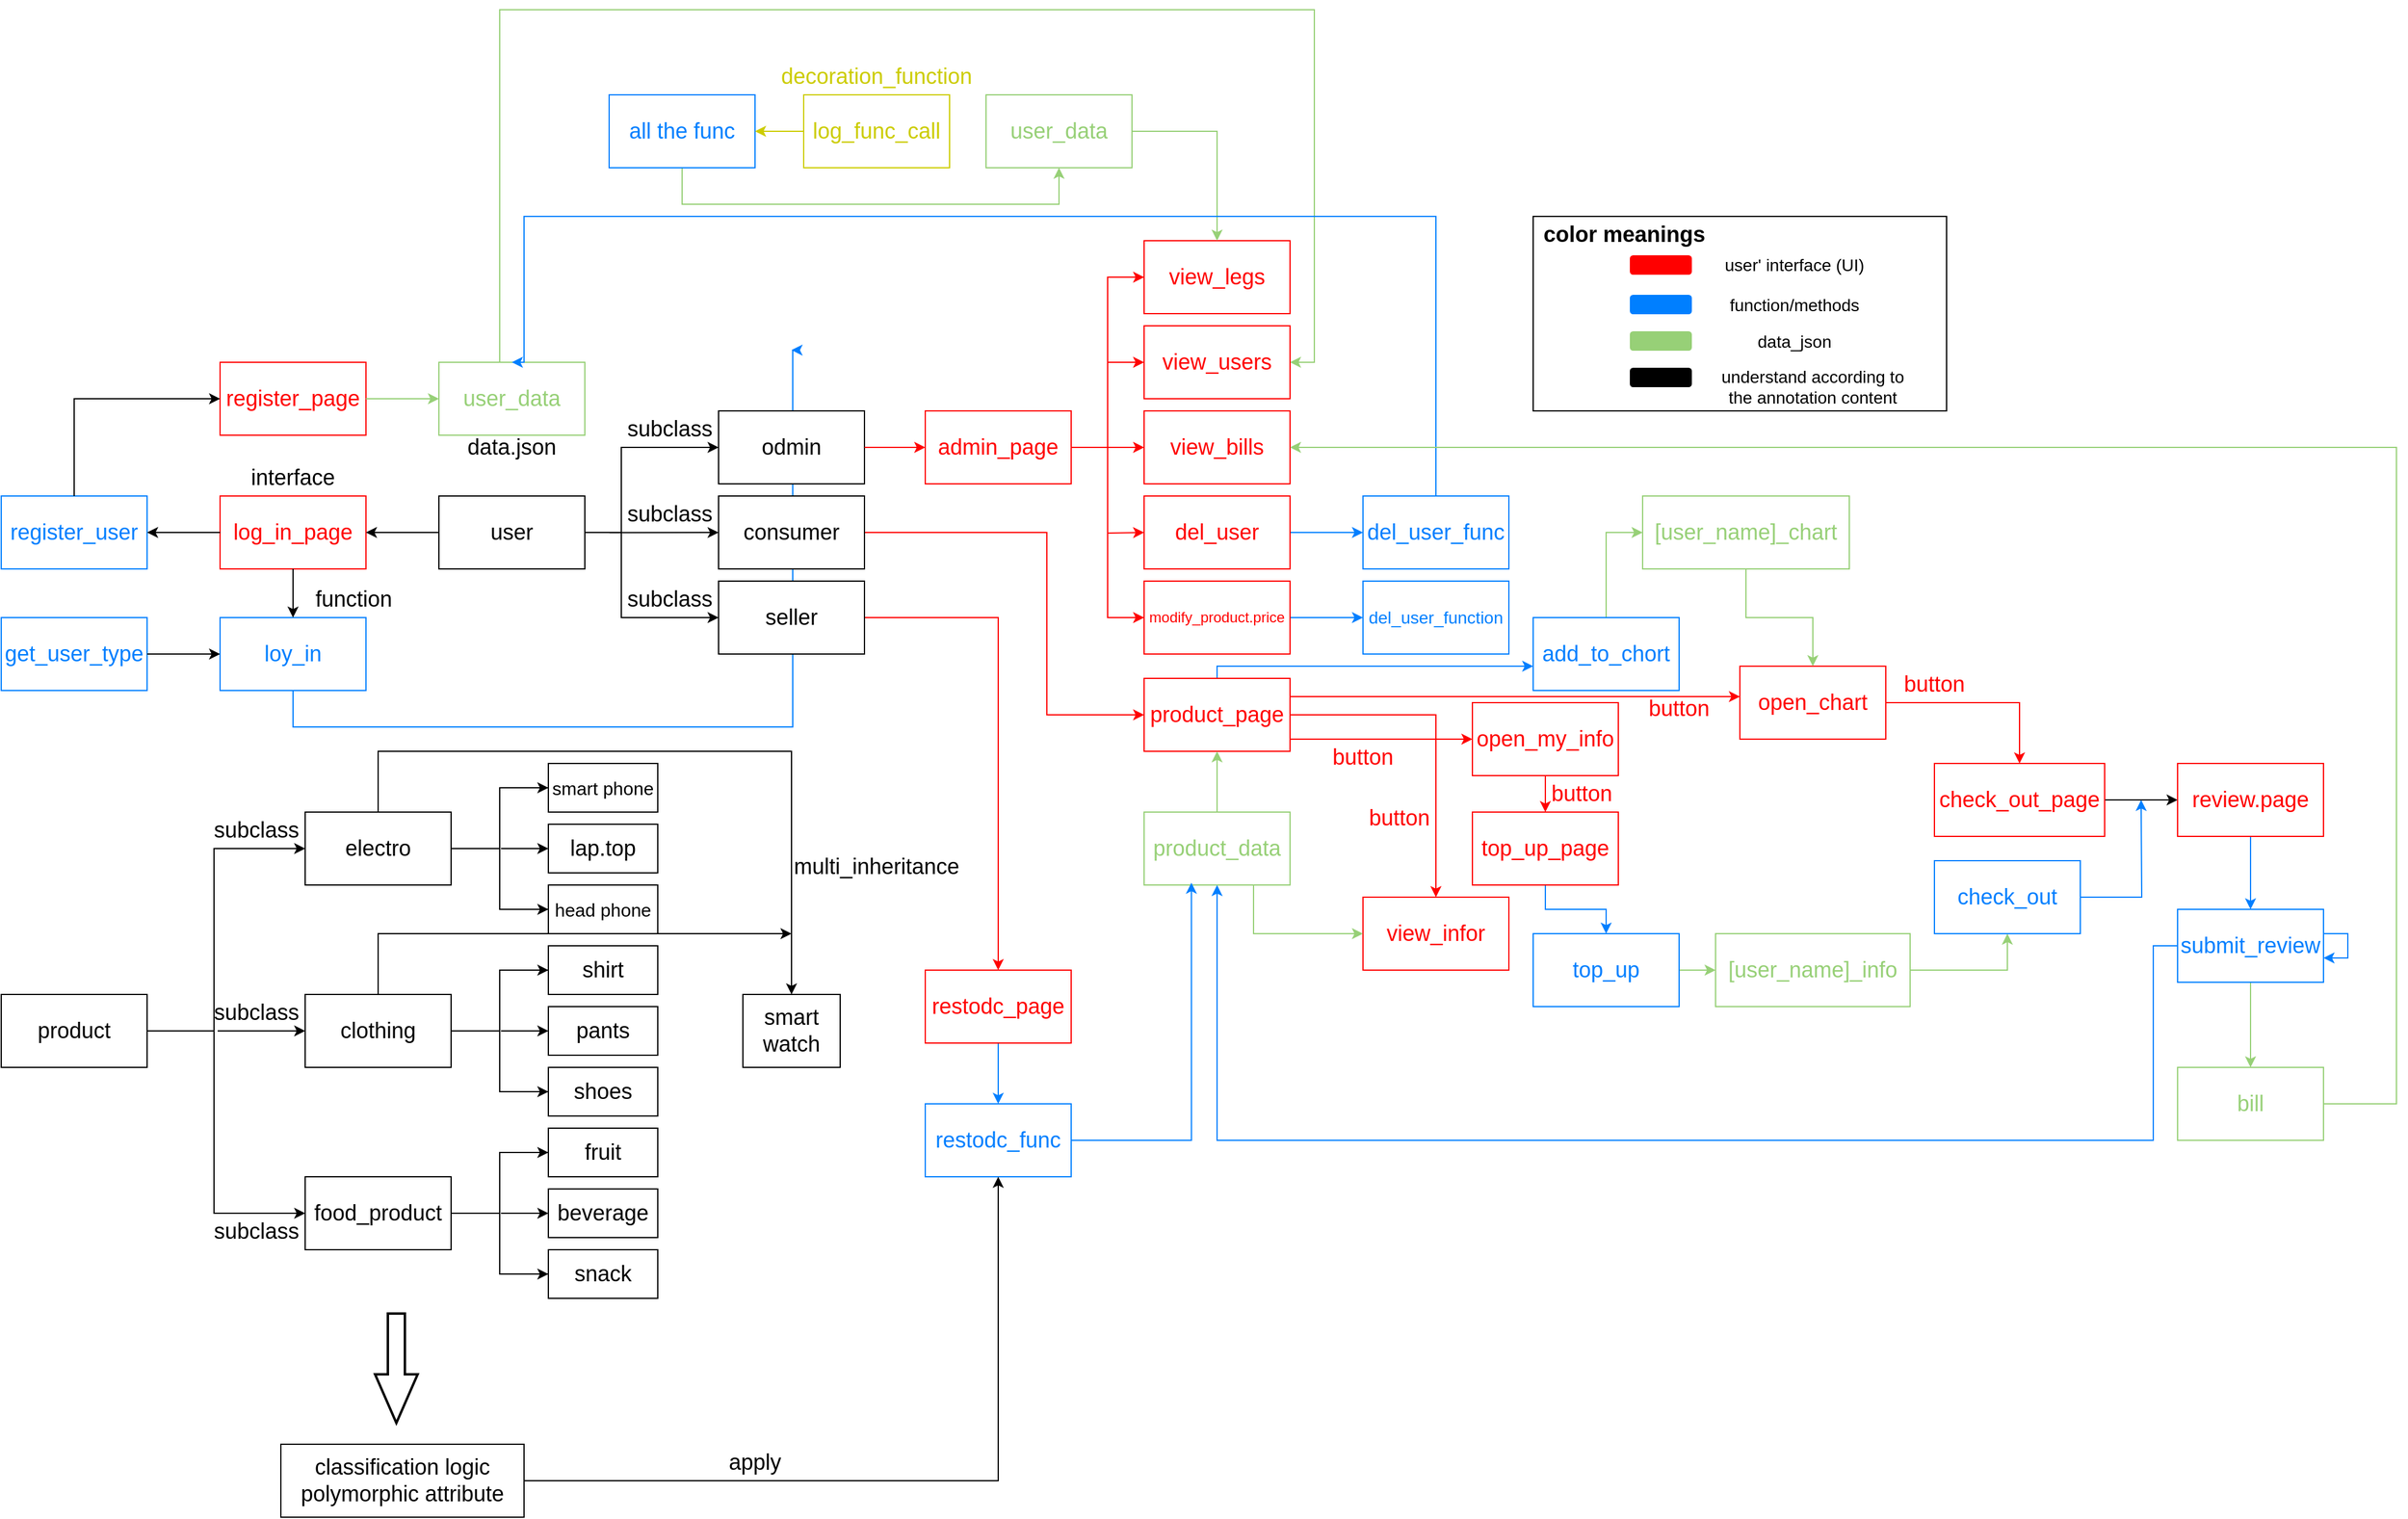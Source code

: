 <mxfile version="24.8.0">
  <diagram name="第 1 页" id="YRpwSYur-lv9RpEFBQh9">
    <mxGraphModel dx="1155" dy="630" grid="1" gridSize="10" guides="1" tooltips="1" connect="1" arrows="1" fold="1" page="1" pageScale="1" pageWidth="4681" pageHeight="3300" math="0" shadow="0">
      <root>
        <mxCell id="0" />
        <mxCell id="1" parent="0" />
        <mxCell id="w9ujz4ej-WEvfIKI_Xtr-1" value="&lt;font style=&quot;font-size: 18px;&quot;&gt;register_user&lt;/font&gt;" style="rounded=0;whiteSpace=wrap;html=1;strokeColor=#007FFF;fontColor=#007FFF;" parent="1" vertex="1">
          <mxGeometry x="100" y="440" width="120" height="60" as="geometry" />
        </mxCell>
        <mxCell id="w9ujz4ej-WEvfIKI_Xtr-4" value="&lt;font style=&quot;font-size: 18px;&quot;&gt;get_user_type&lt;/font&gt;" style="rounded=0;whiteSpace=wrap;html=1;strokeColor=#007FFF;fontColor=#007FFF;" parent="1" vertex="1">
          <mxGeometry x="100" y="540" width="120" height="60" as="geometry" />
        </mxCell>
        <mxCell id="w9ujz4ej-WEvfIKI_Xtr-68" style="edgeStyle=orthogonalEdgeStyle;rounded=0;orthogonalLoop=1;jettySize=auto;html=1;strokeColor=#007FFF;" parent="1" source="w9ujz4ej-WEvfIKI_Xtr-5" edge="1">
          <mxGeometry relative="1" as="geometry">
            <mxPoint x="750" y="320" as="targetPoint" />
            <Array as="points">
              <mxPoint x="340" y="630" />
              <mxPoint x="751" y="630" />
              <mxPoint x="751" y="320" />
            </Array>
          </mxGeometry>
        </mxCell>
        <mxCell id="w9ujz4ej-WEvfIKI_Xtr-5" value="&lt;font style=&quot;font-size: 18px;&quot;&gt;loy_in&lt;/font&gt;" style="rounded=0;whiteSpace=wrap;html=1;strokeColor=#007FFF;fontColor=#007FFF;" parent="1" vertex="1">
          <mxGeometry x="280" y="540" width="120" height="60" as="geometry" />
        </mxCell>
        <mxCell id="w9ujz4ej-WEvfIKI_Xtr-6" value="" style="endArrow=classic;html=1;rounded=0;exitX=1;exitY=0.5;exitDx=0;exitDy=0;entryX=0;entryY=0.5;entryDx=0;entryDy=0;" parent="1" source="w9ujz4ej-WEvfIKI_Xtr-4" target="w9ujz4ej-WEvfIKI_Xtr-5" edge="1">
          <mxGeometry width="50" height="50" relative="1" as="geometry">
            <mxPoint x="230" y="530" as="sourcePoint" />
            <mxPoint x="280" y="480" as="targetPoint" />
          </mxGeometry>
        </mxCell>
        <mxCell id="w9ujz4ej-WEvfIKI_Xtr-7" value="&lt;font style=&quot;font-size: 18px;&quot;&gt;log_in_page&lt;/font&gt;" style="rounded=0;whiteSpace=wrap;html=1;fontColor=#FF0000;strokeColor=#FF0000;" parent="1" vertex="1">
          <mxGeometry x="280" y="440" width="120" height="60" as="geometry" />
        </mxCell>
        <mxCell id="w9ujz4ej-WEvfIKI_Xtr-8" value="&lt;font style=&quot;font-size: 18px;&quot;&gt;register_page&lt;/font&gt;" style="rounded=0;whiteSpace=wrap;html=1;fontColor=#FF0000;strokeColor=#FF0000;" parent="1" vertex="1">
          <mxGeometry x="280" y="330" width="120" height="60" as="geometry" />
        </mxCell>
        <mxCell id="w9ujz4ej-WEvfIKI_Xtr-12" value="" style="endArrow=classic;html=1;rounded=0;exitX=0.5;exitY=0;exitDx=0;exitDy=0;entryX=0;entryY=0.5;entryDx=0;entryDy=0;" parent="1" source="w9ujz4ej-WEvfIKI_Xtr-1" target="w9ujz4ej-WEvfIKI_Xtr-8" edge="1">
          <mxGeometry width="50" height="50" relative="1" as="geometry">
            <mxPoint x="230" y="530" as="sourcePoint" />
            <mxPoint x="280" y="480" as="targetPoint" />
            <Array as="points">
              <mxPoint x="160" y="360" />
            </Array>
          </mxGeometry>
        </mxCell>
        <mxCell id="w9ujz4ej-WEvfIKI_Xtr-13" value="" style="endArrow=classic;html=1;rounded=0;exitX=0;exitY=0.5;exitDx=0;exitDy=0;entryX=1;entryY=0.5;entryDx=0;entryDy=0;" parent="1" source="w9ujz4ej-WEvfIKI_Xtr-7" target="w9ujz4ej-WEvfIKI_Xtr-1" edge="1">
          <mxGeometry width="50" height="50" relative="1" as="geometry">
            <mxPoint x="230" y="530" as="sourcePoint" />
            <mxPoint x="280" y="480" as="targetPoint" />
          </mxGeometry>
        </mxCell>
        <mxCell id="w9ujz4ej-WEvfIKI_Xtr-14" value="&lt;font style=&quot;font-size: 18px;&quot;&gt;interface&lt;/font&gt;" style="text;html=1;align=center;verticalAlign=middle;whiteSpace=wrap;rounded=0;" parent="1" vertex="1">
          <mxGeometry x="310" y="410" width="60" height="30" as="geometry" />
        </mxCell>
        <mxCell id="w9ujz4ej-WEvfIKI_Xtr-15" value="&lt;font style=&quot;font-size: 18px;&quot;&gt;function&lt;/font&gt;" style="text;html=1;align=center;verticalAlign=middle;whiteSpace=wrap;rounded=0;" parent="1" vertex="1">
          <mxGeometry x="360" y="510" width="60" height="30" as="geometry" />
        </mxCell>
        <mxCell id="w9ujz4ej-WEvfIKI_Xtr-17" value="" style="endArrow=classic;html=1;rounded=0;exitX=0.5;exitY=1;exitDx=0;exitDy=0;entryX=0.5;entryY=0;entryDx=0;entryDy=0;" parent="1" source="w9ujz4ej-WEvfIKI_Xtr-7" target="w9ujz4ej-WEvfIKI_Xtr-5" edge="1">
          <mxGeometry width="50" height="50" relative="1" as="geometry">
            <mxPoint x="230" y="530" as="sourcePoint" />
            <mxPoint x="280" y="480" as="targetPoint" />
          </mxGeometry>
        </mxCell>
        <mxCell id="w9ujz4ej-WEvfIKI_Xtr-18" value="&lt;font style=&quot;font-size: 18px;&quot;&gt;user&lt;/font&gt;" style="rounded=0;whiteSpace=wrap;html=1;fontColor=#000000;strokeColor=#000000;" parent="1" vertex="1">
          <mxGeometry x="460" y="440" width="120" height="60" as="geometry" />
        </mxCell>
        <mxCell id="w9ujz4ej-WEvfIKI_Xtr-19" value="" style="endArrow=classic;html=1;rounded=0;exitX=0;exitY=0.5;exitDx=0;exitDy=0;" parent="1" source="w9ujz4ej-WEvfIKI_Xtr-18" target="w9ujz4ej-WEvfIKI_Xtr-7" edge="1">
          <mxGeometry width="50" height="50" relative="1" as="geometry">
            <mxPoint x="680" y="530" as="sourcePoint" />
            <mxPoint x="730" y="480" as="targetPoint" />
          </mxGeometry>
        </mxCell>
        <mxCell id="w9ujz4ej-WEvfIKI_Xtr-65" style="edgeStyle=orthogonalEdgeStyle;rounded=0;orthogonalLoop=1;jettySize=auto;html=1;entryX=1;entryY=0.5;entryDx=0;entryDy=0;strokeColor=#97D077;" parent="1" source="w9ujz4ej-WEvfIKI_Xtr-20" target="w9ujz4ej-WEvfIKI_Xtr-38" edge="1">
          <mxGeometry relative="1" as="geometry">
            <Array as="points">
              <mxPoint x="510" y="40" />
              <mxPoint x="1180" y="40" />
              <mxPoint x="1180" y="330" />
            </Array>
          </mxGeometry>
        </mxCell>
        <mxCell id="w9ujz4ej-WEvfIKI_Xtr-20" value="&lt;font style=&quot;font-size: 18px;&quot;&gt;user_data&lt;/font&gt;" style="rounded=0;whiteSpace=wrap;html=1;fontColor=#97D077;strokeColor=#97D077;" parent="1" vertex="1">
          <mxGeometry x="460" y="330" width="120" height="60" as="geometry" />
        </mxCell>
        <mxCell id="w9ujz4ej-WEvfIKI_Xtr-21" value="" style="endArrow=classic;html=1;rounded=0;fontColor=#97D077;exitX=1;exitY=0.5;exitDx=0;exitDy=0;entryX=0;entryY=0.5;entryDx=0;entryDy=0;fillColor=#97D077;strokeColor=#97D077;" parent="1" source="w9ujz4ej-WEvfIKI_Xtr-8" target="w9ujz4ej-WEvfIKI_Xtr-20" edge="1">
          <mxGeometry width="50" height="50" relative="1" as="geometry">
            <mxPoint x="420" y="440" as="sourcePoint" />
            <mxPoint x="470" y="390" as="targetPoint" />
          </mxGeometry>
        </mxCell>
        <mxCell id="w9ujz4ej-WEvfIKI_Xtr-23" value="&lt;font style=&quot;font-size: 18px;&quot;&gt;data.json&lt;/font&gt;" style="text;html=1;align=center;verticalAlign=middle;whiteSpace=wrap;rounded=0;" parent="1" vertex="1">
          <mxGeometry x="490" y="385" width="60" height="30" as="geometry" />
        </mxCell>
        <mxCell id="w9ujz4ej-WEvfIKI_Xtr-24" value="&lt;font style=&quot;font-size: 18px;&quot;&gt;odmin&lt;/font&gt;" style="rounded=0;whiteSpace=wrap;html=1;fontColor=#000000;strokeColor=#000000;" parent="1" vertex="1">
          <mxGeometry x="690" y="370" width="120" height="60" as="geometry" />
        </mxCell>
        <mxCell id="w9ujz4ej-WEvfIKI_Xtr-67" style="edgeStyle=orthogonalEdgeStyle;rounded=0;orthogonalLoop=1;jettySize=auto;html=1;entryX=0;entryY=0.5;entryDx=0;entryDy=0;strokeColor=#FF0000;" parent="1" source="w9ujz4ej-WEvfIKI_Xtr-25" target="w9ujz4ej-WEvfIKI_Xtr-66" edge="1">
          <mxGeometry relative="1" as="geometry">
            <Array as="points">
              <mxPoint x="960" y="470" />
              <mxPoint x="960" y="620" />
            </Array>
          </mxGeometry>
        </mxCell>
        <mxCell id="w9ujz4ej-WEvfIKI_Xtr-25" value="&lt;font style=&quot;font-size: 18px;&quot;&gt;consumer&lt;/font&gt;" style="rounded=0;whiteSpace=wrap;html=1;fontColor=#000000;strokeColor=#000000;" parent="1" vertex="1">
          <mxGeometry x="690" y="440" width="120" height="60" as="geometry" />
        </mxCell>
        <mxCell id="w9ujz4ej-WEvfIKI_Xtr-127" style="edgeStyle=orthogonalEdgeStyle;rounded=0;orthogonalLoop=1;jettySize=auto;html=1;entryX=0.5;entryY=0;entryDx=0;entryDy=0;strokeColor=#FF0000;" parent="1" source="w9ujz4ej-WEvfIKI_Xtr-26" target="w9ujz4ej-WEvfIKI_Xtr-126" edge="1">
          <mxGeometry relative="1" as="geometry" />
        </mxCell>
        <mxCell id="w9ujz4ej-WEvfIKI_Xtr-26" value="&lt;font style=&quot;font-size: 18px;&quot;&gt;seller&lt;/font&gt;" style="rounded=0;whiteSpace=wrap;html=1;fontColor=#000000;strokeColor=#000000;" parent="1" vertex="1">
          <mxGeometry x="690" y="510" width="120" height="60" as="geometry" />
        </mxCell>
        <mxCell id="w9ujz4ej-WEvfIKI_Xtr-29" value="" style="strokeWidth=1;html=1;shape=mxgraph.flowchart.annotation_2;align=left;labelPosition=right;pointerEvents=1;" parent="1" vertex="1">
          <mxGeometry x="580" y="400" width="60" height="140" as="geometry" />
        </mxCell>
        <mxCell id="w9ujz4ej-WEvfIKI_Xtr-30" value="" style="endArrow=classic;html=1;rounded=0;exitX=0.339;exitY=0.501;exitDx=0;exitDy=0;exitPerimeter=0;" parent="1" source="w9ujz4ej-WEvfIKI_Xtr-29" target="w9ujz4ej-WEvfIKI_Xtr-25" edge="1">
          <mxGeometry width="50" height="50" relative="1" as="geometry">
            <mxPoint x="520" y="530" as="sourcePoint" />
            <mxPoint x="640" y="470" as="targetPoint" />
          </mxGeometry>
        </mxCell>
        <mxCell id="w9ujz4ej-WEvfIKI_Xtr-31" value="" style="endArrow=classic;html=1;rounded=0;entryX=0;entryY=0.5;entryDx=0;entryDy=0;exitX=0.5;exitY=0;exitDx=0;exitDy=0;exitPerimeter=0;" parent="1" source="w9ujz4ej-WEvfIKI_Xtr-29" target="w9ujz4ej-WEvfIKI_Xtr-24" edge="1">
          <mxGeometry width="50" height="50" relative="1" as="geometry">
            <mxPoint x="622" y="481" as="sourcePoint" />
            <mxPoint x="650" y="480" as="targetPoint" />
          </mxGeometry>
        </mxCell>
        <mxCell id="w9ujz4ej-WEvfIKI_Xtr-32" value="" style="endArrow=classic;html=1;rounded=0;entryX=0;entryY=0.5;entryDx=0;entryDy=0;exitX=0.5;exitY=1;exitDx=0;exitDy=0;exitPerimeter=0;" parent="1" source="w9ujz4ej-WEvfIKI_Xtr-29" target="w9ujz4ej-WEvfIKI_Xtr-26" edge="1">
          <mxGeometry width="50" height="50" relative="1" as="geometry">
            <mxPoint x="632" y="491" as="sourcePoint" />
            <mxPoint x="660" y="490" as="targetPoint" />
          </mxGeometry>
        </mxCell>
        <mxCell id="w9ujz4ej-WEvfIKI_Xtr-33" value="&lt;font style=&quot;font-size: 18px;&quot;&gt;subclass&lt;/font&gt;" style="text;html=1;align=center;verticalAlign=middle;whiteSpace=wrap;rounded=0;" parent="1" vertex="1">
          <mxGeometry x="620" y="370" width="60" height="30" as="geometry" />
        </mxCell>
        <mxCell id="w9ujz4ej-WEvfIKI_Xtr-34" value="&lt;font style=&quot;font-size: 18px;&quot;&gt;subclass&lt;/font&gt;" style="text;html=1;align=center;verticalAlign=middle;whiteSpace=wrap;rounded=0;" parent="1" vertex="1">
          <mxGeometry x="620" y="440" width="60" height="30" as="geometry" />
        </mxCell>
        <mxCell id="w9ujz4ej-WEvfIKI_Xtr-35" value="&lt;font style=&quot;font-size: 18px;&quot;&gt;subclass&lt;/font&gt;" style="text;html=1;align=center;verticalAlign=middle;whiteSpace=wrap;rounded=0;" parent="1" vertex="1">
          <mxGeometry x="620" y="510" width="60" height="30" as="geometry" />
        </mxCell>
        <mxCell id="w9ujz4ej-WEvfIKI_Xtr-36" value="&lt;font style=&quot;font-size: 18px;&quot;&gt;admin_page&lt;/font&gt;" style="rounded=0;whiteSpace=wrap;html=1;fontColor=#FF0000;strokeColor=#FF0000;" parent="1" vertex="1">
          <mxGeometry x="860" y="370" width="120" height="60" as="geometry" />
        </mxCell>
        <mxCell id="w9ujz4ej-WEvfIKI_Xtr-37" value="&lt;font style=&quot;font-size: 18px;&quot;&gt;view_legs&lt;/font&gt;" style="rounded=0;whiteSpace=wrap;html=1;fontColor=#FF0000;strokeColor=#FF0000;" parent="1" vertex="1">
          <mxGeometry x="1040" y="230" width="120" height="60" as="geometry" />
        </mxCell>
        <mxCell id="w9ujz4ej-WEvfIKI_Xtr-38" value="&lt;span style=&quot;font-size: 18px;&quot;&gt;view_users&lt;/span&gt;" style="rounded=0;whiteSpace=wrap;html=1;fontColor=#FF0000;strokeColor=#FF0000;" parent="1" vertex="1">
          <mxGeometry x="1040" y="300" width="120" height="60" as="geometry" />
        </mxCell>
        <mxCell id="w9ujz4ej-WEvfIKI_Xtr-39" value="&lt;span style=&quot;font-size: 18px;&quot;&gt;view_bills&lt;/span&gt;" style="rounded=0;whiteSpace=wrap;html=1;fontColor=#FF0000;strokeColor=#FF0000;" parent="1" vertex="1">
          <mxGeometry x="1040" y="370" width="120" height="60" as="geometry" />
        </mxCell>
        <mxCell id="w9ujz4ej-WEvfIKI_Xtr-60" style="edgeStyle=orthogonalEdgeStyle;rounded=0;orthogonalLoop=1;jettySize=auto;html=1;strokeColor=#007FFF;" parent="1" source="w9ujz4ej-WEvfIKI_Xtr-40" target="w9ujz4ej-WEvfIKI_Xtr-58" edge="1">
          <mxGeometry relative="1" as="geometry" />
        </mxCell>
        <mxCell id="w9ujz4ej-WEvfIKI_Xtr-40" value="&lt;font style=&quot;font-size: 18px;&quot;&gt;del_user&lt;/font&gt;" style="rounded=0;whiteSpace=wrap;html=1;fontColor=#FF0000;strokeColor=#FF0000;" parent="1" vertex="1">
          <mxGeometry x="1040" y="440" width="120" height="60" as="geometry" />
        </mxCell>
        <mxCell id="w9ujz4ej-WEvfIKI_Xtr-61" style="edgeStyle=orthogonalEdgeStyle;rounded=0;orthogonalLoop=1;jettySize=auto;html=1;entryX=0;entryY=0.5;entryDx=0;entryDy=0;strokeColor=#007FFF;" parent="1" source="w9ujz4ej-WEvfIKI_Xtr-41" target="w9ujz4ej-WEvfIKI_Xtr-59" edge="1">
          <mxGeometry relative="1" as="geometry" />
        </mxCell>
        <mxCell id="w9ujz4ej-WEvfIKI_Xtr-41" value="&lt;font style=&quot;font-size: 12px;&quot;&gt;modify_product.price&lt;/font&gt;" style="rounded=0;whiteSpace=wrap;html=1;fontColor=#FF0000;strokeColor=#FF0000;" parent="1" vertex="1">
          <mxGeometry x="1040" y="510" width="120" height="60" as="geometry" />
        </mxCell>
        <mxCell id="w9ujz4ej-WEvfIKI_Xtr-42" value="" style="strokeWidth=1;html=1;shape=mxgraph.flowchart.annotation_2;align=left;labelPosition=right;pointerEvents=1;strokeColor=#FF0000;" parent="1" vertex="1">
          <mxGeometry x="980" y="260" width="60" height="280" as="geometry" />
        </mxCell>
        <mxCell id="w9ujz4ej-WEvfIKI_Xtr-43" value="" style="endArrow=classic;html=1;rounded=0;exitX=0.5;exitY=0;exitDx=0;exitDy=0;exitPerimeter=0;entryX=1;entryY=0;entryDx=0;entryDy=0;entryPerimeter=0;strokeColor=#FF0000;" parent="1" source="w9ujz4ej-WEvfIKI_Xtr-42" target="w9ujz4ej-WEvfIKI_Xtr-42" edge="1">
          <mxGeometry width="50" height="50" relative="1" as="geometry">
            <mxPoint x="1170" y="470" as="sourcePoint" />
            <mxPoint x="1220" y="420" as="targetPoint" />
          </mxGeometry>
        </mxCell>
        <mxCell id="w9ujz4ej-WEvfIKI_Xtr-44" value="" style="endArrow=classic;html=1;rounded=0;entryX=0;entryY=0.5;entryDx=0;entryDy=0;strokeColor=#FF0000;" parent="1" target="w9ujz4ej-WEvfIKI_Xtr-38" edge="1">
          <mxGeometry width="50" height="50" relative="1" as="geometry">
            <mxPoint x="1010" y="330" as="sourcePoint" />
            <mxPoint x="1050" y="270" as="targetPoint" />
          </mxGeometry>
        </mxCell>
        <mxCell id="w9ujz4ej-WEvfIKI_Xtr-45" value="" style="endArrow=classic;html=1;rounded=0;exitX=0.464;exitY=0.5;exitDx=0;exitDy=0;exitPerimeter=0;entryX=0;entryY=0.5;entryDx=0;entryDy=0;strokeColor=#FF0000;" parent="1" source="w9ujz4ej-WEvfIKI_Xtr-42" target="w9ujz4ej-WEvfIKI_Xtr-39" edge="1">
          <mxGeometry width="50" height="50" relative="1" as="geometry">
            <mxPoint x="1030" y="280" as="sourcePoint" />
            <mxPoint x="1060" y="280" as="targetPoint" />
          </mxGeometry>
        </mxCell>
        <mxCell id="w9ujz4ej-WEvfIKI_Xtr-46" value="" style="endArrow=classic;html=1;rounded=0;exitX=0.51;exitY=0.752;exitDx=0;exitDy=0;exitPerimeter=0;entryX=0;entryY=0.5;entryDx=0;entryDy=0;strokeColor=#FF0000;" parent="1" source="w9ujz4ej-WEvfIKI_Xtr-42" target="w9ujz4ej-WEvfIKI_Xtr-40" edge="1">
          <mxGeometry width="50" height="50" relative="1" as="geometry">
            <mxPoint x="1040" y="290" as="sourcePoint" />
            <mxPoint x="1070" y="290" as="targetPoint" />
          </mxGeometry>
        </mxCell>
        <mxCell id="w9ujz4ej-WEvfIKI_Xtr-49" value="" style="endArrow=classic;html=1;rounded=0;entryX=0;entryY=0.5;entryDx=0;entryDy=0;strokeColor=#FF0000;exitX=0.5;exitY=1;exitDx=0;exitDy=0;exitPerimeter=0;" parent="1" source="w9ujz4ej-WEvfIKI_Xtr-42" target="w9ujz4ej-WEvfIKI_Xtr-41" edge="1">
          <mxGeometry width="50" height="50" relative="1" as="geometry">
            <mxPoint x="1021" y="481" as="sourcePoint" />
            <mxPoint x="1050" y="480" as="targetPoint" />
          </mxGeometry>
        </mxCell>
        <mxCell id="w9ujz4ej-WEvfIKI_Xtr-50" value="" style="endArrow=classic;html=1;rounded=0;exitX=1;exitY=0.5;exitDx=0;exitDy=0;strokeColor=#FF0000;" parent="1" source="w9ujz4ej-WEvfIKI_Xtr-24" edge="1">
          <mxGeometry width="50" height="50" relative="1" as="geometry">
            <mxPoint x="1170" y="470" as="sourcePoint" />
            <mxPoint x="860" y="400" as="targetPoint" />
          </mxGeometry>
        </mxCell>
        <mxCell id="w9ujz4ej-WEvfIKI_Xtr-55" style="edgeStyle=orthogonalEdgeStyle;rounded=0;orthogonalLoop=1;jettySize=auto;html=1;entryX=0.5;entryY=1;entryDx=0;entryDy=0;exitX=0.5;exitY=1;exitDx=0;exitDy=0;strokeColor=#97D077;" parent="1" source="w9ujz4ej-WEvfIKI_Xtr-51" target="w9ujz4ej-WEvfIKI_Xtr-52" edge="1">
          <mxGeometry relative="1" as="geometry">
            <Array as="points">
              <mxPoint x="660" y="200" />
              <mxPoint x="970" y="200" />
            </Array>
          </mxGeometry>
        </mxCell>
        <mxCell id="w9ujz4ej-WEvfIKI_Xtr-51" value="&lt;font style=&quot;font-size: 18px;&quot;&gt;all the func&lt;/font&gt;" style="rounded=0;whiteSpace=wrap;html=1;strokeColor=#007FFF;fontColor=#007FFF;" parent="1" vertex="1">
          <mxGeometry x="600" y="110" width="120" height="60" as="geometry" />
        </mxCell>
        <mxCell id="w9ujz4ej-WEvfIKI_Xtr-57" style="edgeStyle=orthogonalEdgeStyle;rounded=0;orthogonalLoop=1;jettySize=auto;html=1;entryX=0.5;entryY=0;entryDx=0;entryDy=0;strokeColor=#97D077;" parent="1" source="w9ujz4ej-WEvfIKI_Xtr-52" target="w9ujz4ej-WEvfIKI_Xtr-37" edge="1">
          <mxGeometry relative="1" as="geometry" />
        </mxCell>
        <mxCell id="w9ujz4ej-WEvfIKI_Xtr-52" value="&lt;font style=&quot;font-size: 18px;&quot;&gt;user_data&lt;/font&gt;" style="rounded=0;whiteSpace=wrap;html=1;fontColor=#97D077;strokeColor=#97D077;" parent="1" vertex="1">
          <mxGeometry x="910" y="110" width="120" height="60" as="geometry" />
        </mxCell>
        <mxCell id="w9ujz4ej-WEvfIKI_Xtr-54" style="edgeStyle=orthogonalEdgeStyle;rounded=0;orthogonalLoop=1;jettySize=auto;html=1;exitX=0;exitY=0.5;exitDx=0;exitDy=0;entryX=1;entryY=0.5;entryDx=0;entryDy=0;strokeColor=#CCCC00;" parent="1" source="w9ujz4ej-WEvfIKI_Xtr-53" target="w9ujz4ej-WEvfIKI_Xtr-51" edge="1">
          <mxGeometry relative="1" as="geometry" />
        </mxCell>
        <mxCell id="w9ujz4ej-WEvfIKI_Xtr-53" value="&lt;font color=&quot;#cccc00&quot; style=&quot;font-size: 18px;&quot;&gt;log_func_call&lt;/font&gt;" style="rounded=0;whiteSpace=wrap;html=1;fontColor=#97D077;strokeColor=#CCCC00;" parent="1" vertex="1">
          <mxGeometry x="760" y="110" width="120" height="60" as="geometry" />
        </mxCell>
        <mxCell id="w9ujz4ej-WEvfIKI_Xtr-56" value="&lt;font style=&quot;font-size: 18px;&quot;&gt;decoration_function&lt;/font&gt;" style="text;html=1;align=center;verticalAlign=middle;whiteSpace=wrap;rounded=0;fontColor=#CCCC00;" parent="1" vertex="1">
          <mxGeometry x="790" y="80" width="60" height="30" as="geometry" />
        </mxCell>
        <mxCell id="w9ujz4ej-WEvfIKI_Xtr-62" style="edgeStyle=orthogonalEdgeStyle;rounded=0;orthogonalLoop=1;jettySize=auto;html=1;entryX=0.5;entryY=0;entryDx=0;entryDy=0;strokeColor=#007FFF;exitX=0.5;exitY=0;exitDx=0;exitDy=0;" parent="1" source="w9ujz4ej-WEvfIKI_Xtr-58" target="w9ujz4ej-WEvfIKI_Xtr-20" edge="1">
          <mxGeometry relative="1" as="geometry">
            <mxPoint x="1300" y="430" as="sourcePoint" />
            <mxPoint x="520" y="320" as="targetPoint" />
            <Array as="points">
              <mxPoint x="1280" y="210" />
              <mxPoint x="530" y="210" />
              <mxPoint x="530" y="330" />
            </Array>
          </mxGeometry>
        </mxCell>
        <mxCell id="w9ujz4ej-WEvfIKI_Xtr-58" value="&lt;font style=&quot;font-size: 18px;&quot;&gt;del_user_func&lt;/font&gt;" style="rounded=0;whiteSpace=wrap;html=1;strokeColor=#007FFF;fontColor=#007FFF;" parent="1" vertex="1">
          <mxGeometry x="1220" y="440" width="120" height="60" as="geometry" />
        </mxCell>
        <mxCell id="w9ujz4ej-WEvfIKI_Xtr-59" value="&lt;font style=&quot;font-size: 14px;&quot;&gt;del_user_function&lt;/font&gt;" style="rounded=0;whiteSpace=wrap;html=1;strokeColor=#007FFF;fontColor=#007FFF;" parent="1" vertex="1">
          <mxGeometry x="1220" y="510" width="120" height="60" as="geometry" />
        </mxCell>
        <mxCell id="w9ujz4ej-WEvfIKI_Xtr-71" style="edgeStyle=orthogonalEdgeStyle;rounded=0;orthogonalLoop=1;jettySize=auto;html=1;strokeColor=#007FFF;" parent="1" source="w9ujz4ej-WEvfIKI_Xtr-66" target="w9ujz4ej-WEvfIKI_Xtr-70" edge="1">
          <mxGeometry relative="1" as="geometry">
            <Array as="points">
              <mxPoint x="1100" y="580" />
            </Array>
          </mxGeometry>
        </mxCell>
        <mxCell id="w9ujz4ej-WEvfIKI_Xtr-77" style="edgeStyle=orthogonalEdgeStyle;rounded=0;orthogonalLoop=1;jettySize=auto;html=1;strokeColor=#FF0000;" parent="1" source="w9ujz4ej-WEvfIKI_Xtr-66" target="w9ujz4ej-WEvfIKI_Xtr-73" edge="1">
          <mxGeometry relative="1" as="geometry">
            <Array as="points">
              <mxPoint x="1210" y="640" />
              <mxPoint x="1210" y="640" />
            </Array>
          </mxGeometry>
        </mxCell>
        <mxCell id="w9ujz4ej-WEvfIKI_Xtr-78" style="edgeStyle=orthogonalEdgeStyle;rounded=0;orthogonalLoop=1;jettySize=auto;html=1;entryX=0.5;entryY=0;entryDx=0;entryDy=0;strokeColor=#FF0000;" parent="1" source="w9ujz4ej-WEvfIKI_Xtr-66" target="w9ujz4ej-WEvfIKI_Xtr-75" edge="1">
          <mxGeometry relative="1" as="geometry" />
        </mxCell>
        <mxCell id="w9ujz4ej-WEvfIKI_Xtr-66" value="&lt;font style=&quot;font-size: 18px;&quot;&gt;product_page&lt;/font&gt;" style="rounded=0;whiteSpace=wrap;html=1;fontColor=#FF0000;strokeColor=#FF0000;" parent="1" vertex="1">
          <mxGeometry x="1040" y="590" width="120" height="60" as="geometry" />
        </mxCell>
        <mxCell id="w9ujz4ej-WEvfIKI_Xtr-101" style="edgeStyle=orthogonalEdgeStyle;rounded=0;orthogonalLoop=1;jettySize=auto;html=1;entryX=0;entryY=0.5;entryDx=0;entryDy=0;strokeColor=#97D077;" parent="1" source="w9ujz4ej-WEvfIKI_Xtr-70" target="w9ujz4ej-WEvfIKI_Xtr-100" edge="1">
          <mxGeometry relative="1" as="geometry" />
        </mxCell>
        <mxCell id="w9ujz4ej-WEvfIKI_Xtr-70" value="&lt;font style=&quot;font-size: 18px;&quot;&gt;add_to_chort&lt;/font&gt;" style="rounded=0;whiteSpace=wrap;html=1;strokeColor=#007FFF;fontColor=#007FFF;" parent="1" vertex="1">
          <mxGeometry x="1360" y="540" width="120" height="60" as="geometry" />
        </mxCell>
        <mxCell id="w9ujz4ej-WEvfIKI_Xtr-104" style="edgeStyle=orthogonalEdgeStyle;rounded=0;orthogonalLoop=1;jettySize=auto;html=1;entryX=0.5;entryY=0;entryDx=0;entryDy=0;strokeColor=#FF0000;" parent="1" source="w9ujz4ej-WEvfIKI_Xtr-72" target="w9ujz4ej-WEvfIKI_Xtr-103" edge="1">
          <mxGeometry relative="1" as="geometry" />
        </mxCell>
        <mxCell id="w9ujz4ej-WEvfIKI_Xtr-72" value="&lt;font style=&quot;font-size: 18px;&quot;&gt;open_chart&lt;/font&gt;" style="rounded=0;whiteSpace=wrap;html=1;fontColor=#FF0000;strokeColor=#FF0000;" parent="1" vertex="1">
          <mxGeometry x="1530" y="580" width="120" height="60" as="geometry" />
        </mxCell>
        <mxCell id="w9ujz4ej-WEvfIKI_Xtr-81" style="edgeStyle=orthogonalEdgeStyle;rounded=0;orthogonalLoop=1;jettySize=auto;html=1;entryX=0.5;entryY=0;entryDx=0;entryDy=0;strokeColor=#FF0000;" parent="1" source="w9ujz4ej-WEvfIKI_Xtr-73" target="w9ujz4ej-WEvfIKI_Xtr-74" edge="1">
          <mxGeometry relative="1" as="geometry" />
        </mxCell>
        <mxCell id="w9ujz4ej-WEvfIKI_Xtr-73" value="&lt;font style=&quot;font-size: 18px;&quot;&gt;open_my_info&lt;/font&gt;" style="rounded=0;whiteSpace=wrap;html=1;fontColor=#FF0000;strokeColor=#FF0000;" parent="1" vertex="1">
          <mxGeometry x="1310" y="610" width="120" height="60" as="geometry" />
        </mxCell>
        <mxCell id="w9ujz4ej-WEvfIKI_Xtr-97" style="edgeStyle=orthogonalEdgeStyle;rounded=0;orthogonalLoop=1;jettySize=auto;html=1;entryX=0.5;entryY=0;entryDx=0;entryDy=0;strokeColor=#007FFF;" parent="1" source="w9ujz4ej-WEvfIKI_Xtr-74" target="w9ujz4ej-WEvfIKI_Xtr-93" edge="1">
          <mxGeometry relative="1" as="geometry" />
        </mxCell>
        <mxCell id="w9ujz4ej-WEvfIKI_Xtr-74" value="&lt;font style=&quot;font-size: 18px;&quot;&gt;top_up_page&lt;/font&gt;" style="rounded=0;whiteSpace=wrap;html=1;fontColor=#FF0000;strokeColor=#FF0000;" parent="1" vertex="1">
          <mxGeometry x="1310" y="700" width="120" height="60" as="geometry" />
        </mxCell>
        <mxCell id="w9ujz4ej-WEvfIKI_Xtr-75" value="&lt;font style=&quot;font-size: 18px;&quot;&gt;view_infor&lt;/font&gt;" style="rounded=0;whiteSpace=wrap;html=1;fontColor=#FF0000;strokeColor=#FF0000;" parent="1" vertex="1">
          <mxGeometry x="1220" y="770" width="120" height="60" as="geometry" />
        </mxCell>
        <mxCell id="w9ujz4ej-WEvfIKI_Xtr-82" value="&lt;font style=&quot;font-size: 18px;&quot;&gt;button&lt;/font&gt;" style="text;html=1;align=center;verticalAlign=middle;whiteSpace=wrap;rounded=0;fontColor=#FF0000;" parent="1" vertex="1">
          <mxGeometry x="1220" y="690" width="60" height="30" as="geometry" />
        </mxCell>
        <mxCell id="w9ujz4ej-WEvfIKI_Xtr-83" value="&lt;font style=&quot;font-size: 18px;&quot;&gt;button&lt;/font&gt;" style="text;html=1;align=center;verticalAlign=middle;whiteSpace=wrap;rounded=0;fontColor=#FF0000;" parent="1" vertex="1">
          <mxGeometry x="1190" y="640" width="60" height="30" as="geometry" />
        </mxCell>
        <mxCell id="w9ujz4ej-WEvfIKI_Xtr-84" value="&lt;font style=&quot;font-size: 18px;&quot;&gt;button&lt;/font&gt;" style="text;html=1;align=center;verticalAlign=middle;whiteSpace=wrap;rounded=0;fontColor=#FF0000;" parent="1" vertex="1">
          <mxGeometry x="1370" y="670" width="60" height="30" as="geometry" />
        </mxCell>
        <mxCell id="w9ujz4ej-WEvfIKI_Xtr-89" value="&lt;font style=&quot;font-size: 18px;&quot;&gt;button&lt;/font&gt;" style="text;html=1;align=center;verticalAlign=middle;whiteSpace=wrap;rounded=0;fontColor=#FF0000;" parent="1" vertex="1">
          <mxGeometry x="1450" y="600" width="60" height="30" as="geometry" />
        </mxCell>
        <mxCell id="w9ujz4ej-WEvfIKI_Xtr-91" style="edgeStyle=orthogonalEdgeStyle;rounded=0;orthogonalLoop=1;jettySize=auto;html=1;entryX=0.5;entryY=1;entryDx=0;entryDy=0;strokeColor=#97D077;" parent="1" source="w9ujz4ej-WEvfIKI_Xtr-90" target="w9ujz4ej-WEvfIKI_Xtr-66" edge="1">
          <mxGeometry relative="1" as="geometry" />
        </mxCell>
        <mxCell id="w9ujz4ej-WEvfIKI_Xtr-92" style="edgeStyle=orthogonalEdgeStyle;rounded=0;orthogonalLoop=1;jettySize=auto;html=1;entryX=0;entryY=0.5;entryDx=0;entryDy=0;exitX=0.75;exitY=1;exitDx=0;exitDy=0;strokeColor=#97D077;" parent="1" source="w9ujz4ej-WEvfIKI_Xtr-90" target="w9ujz4ej-WEvfIKI_Xtr-75" edge="1">
          <mxGeometry relative="1" as="geometry" />
        </mxCell>
        <mxCell id="w9ujz4ej-WEvfIKI_Xtr-90" value="&lt;font style=&quot;font-size: 18px;&quot;&gt;product_data&lt;/font&gt;" style="rounded=0;whiteSpace=wrap;html=1;fontColor=#97D077;strokeColor=#97D077;" parent="1" vertex="1">
          <mxGeometry x="1040" y="700" width="120" height="60" as="geometry" />
        </mxCell>
        <mxCell id="w9ujz4ej-WEvfIKI_Xtr-109" style="edgeStyle=orthogonalEdgeStyle;rounded=0;orthogonalLoop=1;jettySize=auto;html=1;entryX=0;entryY=0.5;entryDx=0;entryDy=0;strokeColor=#97D077;" parent="1" source="w9ujz4ej-WEvfIKI_Xtr-93" target="w9ujz4ej-WEvfIKI_Xtr-108" edge="1">
          <mxGeometry relative="1" as="geometry" />
        </mxCell>
        <mxCell id="w9ujz4ej-WEvfIKI_Xtr-93" value="&lt;font style=&quot;font-size: 18px;&quot;&gt;top_up&lt;/font&gt;" style="rounded=0;whiteSpace=wrap;html=1;strokeColor=#007FFF;fontColor=#007FFF;" parent="1" vertex="1">
          <mxGeometry x="1360" y="800" width="120" height="60" as="geometry" />
        </mxCell>
        <mxCell id="w9ujz4ej-WEvfIKI_Xtr-99" value="" style="endArrow=classic;html=1;rounded=0;exitX=1;exitY=0.25;exitDx=0;exitDy=0;strokeColor=#FF0000;" parent="1" source="w9ujz4ej-WEvfIKI_Xtr-66" edge="1">
          <mxGeometry width="50" height="50" relative="1" as="geometry">
            <mxPoint x="1330" y="710" as="sourcePoint" />
            <mxPoint x="1530" y="605" as="targetPoint" />
          </mxGeometry>
        </mxCell>
        <mxCell id="w9ujz4ej-WEvfIKI_Xtr-102" style="edgeStyle=orthogonalEdgeStyle;rounded=0;orthogonalLoop=1;jettySize=auto;html=1;entryX=0.5;entryY=0;entryDx=0;entryDy=0;strokeColor=#97D077;" parent="1" source="w9ujz4ej-WEvfIKI_Xtr-100" target="w9ujz4ej-WEvfIKI_Xtr-72" edge="1">
          <mxGeometry relative="1" as="geometry" />
        </mxCell>
        <mxCell id="w9ujz4ej-WEvfIKI_Xtr-100" value="&lt;font style=&quot;font-size: 18px;&quot;&gt;[user_name]_chart&lt;/font&gt;" style="rounded=0;whiteSpace=wrap;html=1;fontColor=#97D077;strokeColor=#97D077;" parent="1" vertex="1">
          <mxGeometry x="1450" y="440" width="170" height="60" as="geometry" />
        </mxCell>
        <mxCell id="w9ujz4ej-WEvfIKI_Xtr-114" style="edgeStyle=orthogonalEdgeStyle;rounded=0;orthogonalLoop=1;jettySize=auto;html=1;entryX=0;entryY=0.5;entryDx=0;entryDy=0;" parent="1" source="w9ujz4ej-WEvfIKI_Xtr-103" target="w9ujz4ej-WEvfIKI_Xtr-112" edge="1">
          <mxGeometry relative="1" as="geometry" />
        </mxCell>
        <mxCell id="w9ujz4ej-WEvfIKI_Xtr-103" value="&lt;font style=&quot;font-size: 18px;&quot;&gt;check_out_page&lt;/font&gt;" style="rounded=0;whiteSpace=wrap;html=1;fontColor=#FF0000;strokeColor=#FF0000;" parent="1" vertex="1">
          <mxGeometry x="1690" y="660" width="140" height="60" as="geometry" />
        </mxCell>
        <mxCell id="w9ujz4ej-WEvfIKI_Xtr-105" value="&lt;font style=&quot;font-size: 18px;&quot;&gt;button&lt;/font&gt;" style="text;html=1;align=center;verticalAlign=middle;whiteSpace=wrap;rounded=0;fontColor=#FF0000;" parent="1" vertex="1">
          <mxGeometry x="1660" y="580" width="60" height="30" as="geometry" />
        </mxCell>
        <mxCell id="w9ujz4ej-WEvfIKI_Xtr-111" style="edgeStyle=orthogonalEdgeStyle;rounded=0;orthogonalLoop=1;jettySize=auto;html=1;entryX=0.5;entryY=1;entryDx=0;entryDy=0;strokeColor=#97D077;" parent="1" source="w9ujz4ej-WEvfIKI_Xtr-108" target="w9ujz4ej-WEvfIKI_Xtr-110" edge="1">
          <mxGeometry relative="1" as="geometry" />
        </mxCell>
        <mxCell id="w9ujz4ej-WEvfIKI_Xtr-108" value="&lt;font style=&quot;font-size: 18px;&quot;&gt;[user_name]_info&lt;/font&gt;" style="rounded=0;whiteSpace=wrap;html=1;fontColor=#97D077;strokeColor=#97D077;" parent="1" vertex="1">
          <mxGeometry x="1510" y="800" width="160" height="60" as="geometry" />
        </mxCell>
        <mxCell id="w9ujz4ej-WEvfIKI_Xtr-115" style="edgeStyle=orthogonalEdgeStyle;rounded=0;orthogonalLoop=1;jettySize=auto;html=1;strokeColor=#007FFF;" parent="1" source="w9ujz4ej-WEvfIKI_Xtr-110" edge="1">
          <mxGeometry relative="1" as="geometry">
            <mxPoint x="1860" y="690" as="targetPoint" />
          </mxGeometry>
        </mxCell>
        <mxCell id="w9ujz4ej-WEvfIKI_Xtr-110" value="&lt;font style=&quot;font-size: 18px;&quot;&gt;check_out&lt;/font&gt;" style="rounded=0;whiteSpace=wrap;html=1;strokeColor=#007FFF;fontColor=#007FFF;" parent="1" vertex="1">
          <mxGeometry x="1690" y="740" width="120" height="60" as="geometry" />
        </mxCell>
        <mxCell id="w9ujz4ej-WEvfIKI_Xtr-117" style="edgeStyle=orthogonalEdgeStyle;rounded=0;orthogonalLoop=1;jettySize=auto;html=1;strokeColor=#007FFF;" parent="1" source="w9ujz4ej-WEvfIKI_Xtr-112" target="w9ujz4ej-WEvfIKI_Xtr-116" edge="1">
          <mxGeometry relative="1" as="geometry" />
        </mxCell>
        <mxCell id="w9ujz4ej-WEvfIKI_Xtr-112" value="&lt;font style=&quot;font-size: 18px;&quot;&gt;review.page&lt;/font&gt;" style="rounded=0;whiteSpace=wrap;html=1;fontColor=#FF0000;strokeColor=#FF0000;" parent="1" vertex="1">
          <mxGeometry x="1890" y="660" width="120" height="60" as="geometry" />
        </mxCell>
        <mxCell id="w9ujz4ej-WEvfIKI_Xtr-122" style="edgeStyle=orthogonalEdgeStyle;rounded=0;orthogonalLoop=1;jettySize=auto;html=1;exitX=0;exitY=0.5;exitDx=0;exitDy=0;entryX=0.5;entryY=1;entryDx=0;entryDy=0;strokeColor=#007FFF;" parent="1" source="w9ujz4ej-WEvfIKI_Xtr-116" target="w9ujz4ej-WEvfIKI_Xtr-90" edge="1">
          <mxGeometry relative="1" as="geometry">
            <Array as="points">
              <mxPoint x="1870" y="810" />
              <mxPoint x="1870" y="970" />
              <mxPoint x="1100" y="970" />
            </Array>
          </mxGeometry>
        </mxCell>
        <mxCell id="w9ujz4ej-WEvfIKI_Xtr-123" style="edgeStyle=orthogonalEdgeStyle;rounded=0;orthogonalLoop=1;jettySize=auto;html=1;strokeColor=#97D077;" parent="1" source="w9ujz4ej-WEvfIKI_Xtr-116" target="w9ujz4ej-WEvfIKI_Xtr-121" edge="1">
          <mxGeometry relative="1" as="geometry" />
        </mxCell>
        <mxCell id="w9ujz4ej-WEvfIKI_Xtr-116" value="&lt;font style=&quot;font-size: 18px;&quot;&gt;submit_review&lt;/font&gt;" style="rounded=0;whiteSpace=wrap;html=1;strokeColor=#007FFF;fontColor=#007FFF;" parent="1" vertex="1">
          <mxGeometry x="1890" y="780" width="120" height="60" as="geometry" />
        </mxCell>
        <mxCell id="w9ujz4ej-WEvfIKI_Xtr-120" style="edgeStyle=orthogonalEdgeStyle;rounded=0;orthogonalLoop=1;jettySize=auto;html=1;strokeColor=#007FFF;" parent="1" source="w9ujz4ej-WEvfIKI_Xtr-116" target="w9ujz4ej-WEvfIKI_Xtr-116" edge="1">
          <mxGeometry relative="1" as="geometry" />
        </mxCell>
        <mxCell id="w9ujz4ej-WEvfIKI_Xtr-125" style="edgeStyle=orthogonalEdgeStyle;rounded=0;orthogonalLoop=1;jettySize=auto;html=1;entryX=1;entryY=0.5;entryDx=0;entryDy=0;strokeColor=#97D077;" parent="1" source="w9ujz4ej-WEvfIKI_Xtr-121" target="w9ujz4ej-WEvfIKI_Xtr-39" edge="1">
          <mxGeometry relative="1" as="geometry">
            <Array as="points">
              <mxPoint x="2070" y="940" />
              <mxPoint x="2070" y="400" />
            </Array>
          </mxGeometry>
        </mxCell>
        <mxCell id="w9ujz4ej-WEvfIKI_Xtr-121" value="&lt;font style=&quot;font-size: 18px;&quot;&gt;bill&lt;/font&gt;" style="rounded=0;whiteSpace=wrap;html=1;fontColor=#97D077;strokeColor=#97D077;" parent="1" vertex="1">
          <mxGeometry x="1890" y="910" width="120" height="60" as="geometry" />
        </mxCell>
        <mxCell id="w9ujz4ej-WEvfIKI_Xtr-129" style="edgeStyle=orthogonalEdgeStyle;rounded=0;orthogonalLoop=1;jettySize=auto;html=1;strokeColor=#007FFF;" parent="1" source="w9ujz4ej-WEvfIKI_Xtr-126" target="w9ujz4ej-WEvfIKI_Xtr-128" edge="1">
          <mxGeometry relative="1" as="geometry" />
        </mxCell>
        <mxCell id="w9ujz4ej-WEvfIKI_Xtr-126" value="&lt;font style=&quot;font-size: 18px;&quot;&gt;restodc_page&lt;/font&gt;" style="rounded=0;whiteSpace=wrap;html=1;fontColor=#FF0000;strokeColor=#FF0000;" parent="1" vertex="1">
          <mxGeometry x="860" y="830" width="120" height="60" as="geometry" />
        </mxCell>
        <mxCell id="w9ujz4ej-WEvfIKI_Xtr-128" value="&lt;font style=&quot;font-size: 18px;&quot;&gt;restodc_func&lt;/font&gt;" style="rounded=0;whiteSpace=wrap;html=1;strokeColor=#007FFF;fontColor=#007FFF;" parent="1" vertex="1">
          <mxGeometry x="860" y="940" width="120" height="60" as="geometry" />
        </mxCell>
        <mxCell id="w9ujz4ej-WEvfIKI_Xtr-130" style="edgeStyle=orthogonalEdgeStyle;rounded=0;orthogonalLoop=1;jettySize=auto;html=1;entryX=0.324;entryY=0.968;entryDx=0;entryDy=0;entryPerimeter=0;strokeColor=#007FFF;" parent="1" source="w9ujz4ej-WEvfIKI_Xtr-128" target="w9ujz4ej-WEvfIKI_Xtr-90" edge="1">
          <mxGeometry relative="1" as="geometry" />
        </mxCell>
        <mxCell id="w9ujz4ej-WEvfIKI_Xtr-131" value="&lt;font style=&quot;font-size: 18px;&quot;&gt;product&lt;/font&gt;" style="rounded=0;whiteSpace=wrap;html=1;fontColor=#000000;strokeColor=#000000;" parent="1" vertex="1">
          <mxGeometry x="100" y="850" width="120" height="60" as="geometry" />
        </mxCell>
        <mxCell id="w9ujz4ej-WEvfIKI_Xtr-177" style="edgeStyle=orthogonalEdgeStyle;rounded=0;orthogonalLoop=1;jettySize=auto;html=1;entryX=0.5;entryY=0;entryDx=0;entryDy=0;" parent="1" source="w9ujz4ej-WEvfIKI_Xtr-132" target="w9ujz4ej-WEvfIKI_Xtr-175" edge="1">
          <mxGeometry relative="1" as="geometry">
            <Array as="points">
              <mxPoint x="410" y="650" />
              <mxPoint x="750" y="650" />
            </Array>
          </mxGeometry>
        </mxCell>
        <mxCell id="w9ujz4ej-WEvfIKI_Xtr-132" value="&lt;font style=&quot;font-size: 18px;&quot;&gt;electro&lt;/font&gt;" style="rounded=0;whiteSpace=wrap;html=1;fontColor=#000000;strokeColor=#000000;" parent="1" vertex="1">
          <mxGeometry x="350" y="700" width="120" height="60" as="geometry" />
        </mxCell>
        <mxCell id="w9ujz4ej-WEvfIKI_Xtr-133" value="&lt;font style=&quot;font-size: 18px;&quot;&gt;clothing&lt;/font&gt;" style="rounded=0;whiteSpace=wrap;html=1;fontColor=#000000;strokeColor=#000000;" parent="1" vertex="1">
          <mxGeometry x="350" y="850" width="120" height="60" as="geometry" />
        </mxCell>
        <mxCell id="w9ujz4ej-WEvfIKI_Xtr-134" value="&lt;font style=&quot;font-size: 18px;&quot;&gt;food_product&lt;/font&gt;" style="rounded=0;whiteSpace=wrap;html=1;fontColor=#000000;strokeColor=#000000;" parent="1" vertex="1">
          <mxGeometry x="350" y="1000" width="120" height="60" as="geometry" />
        </mxCell>
        <mxCell id="w9ujz4ej-WEvfIKI_Xtr-135" value="&lt;span style=&quot;font-size: 15px;&quot;&gt;smart phone&lt;/span&gt;" style="rounded=0;whiteSpace=wrap;html=1;fontColor=#000000;strokeColor=#000000;fontSize=15;" parent="1" vertex="1">
          <mxGeometry x="550" y="660" width="90" height="40" as="geometry" />
        </mxCell>
        <mxCell id="w9ujz4ej-WEvfIKI_Xtr-136" value="&lt;font style=&quot;font-size: 18px;&quot;&gt;lap.top&lt;/font&gt;" style="rounded=0;whiteSpace=wrap;html=1;fontColor=#000000;strokeColor=#000000;" parent="1" vertex="1">
          <mxGeometry x="550" y="710" width="90" height="40" as="geometry" />
        </mxCell>
        <mxCell id="w9ujz4ej-WEvfIKI_Xtr-137" value="&lt;font style=&quot;font-size: 15px;&quot;&gt;head phone&lt;/font&gt;" style="rounded=0;whiteSpace=wrap;html=1;fontColor=#000000;strokeColor=#000000;" parent="1" vertex="1">
          <mxGeometry x="550" y="760" width="90" height="40" as="geometry" />
        </mxCell>
        <mxCell id="w9ujz4ej-WEvfIKI_Xtr-144" value="" style="strokeWidth=1;html=1;shape=mxgraph.flowchart.annotation_2;align=left;labelPosition=right;pointerEvents=1;" parent="1" vertex="1">
          <mxGeometry x="470" y="680" width="80" height="100" as="geometry" />
        </mxCell>
        <mxCell id="w9ujz4ej-WEvfIKI_Xtr-145" value="" style="endArrow=classic;html=1;rounded=0;exitX=0.513;exitY=0.5;exitDx=0;exitDy=0;exitPerimeter=0;entryX=1;entryY=0.5;entryDx=0;entryDy=0;entryPerimeter=0;" parent="1" source="w9ujz4ej-WEvfIKI_Xtr-144" target="w9ujz4ej-WEvfIKI_Xtr-144" edge="1">
          <mxGeometry width="50" height="50" relative="1" as="geometry">
            <mxPoint x="560" y="810" as="sourcePoint" />
            <mxPoint x="610" y="760" as="targetPoint" />
          </mxGeometry>
        </mxCell>
        <mxCell id="w9ujz4ej-WEvfIKI_Xtr-146" value="" style="endArrow=classic;html=1;rounded=0;exitX=0.5;exitY=0;exitDx=0;exitDy=0;exitPerimeter=0;entryX=1;entryY=0;entryDx=0;entryDy=0;entryPerimeter=0;" parent="1" source="w9ujz4ej-WEvfIKI_Xtr-144" target="w9ujz4ej-WEvfIKI_Xtr-144" edge="1">
          <mxGeometry width="50" height="50" relative="1" as="geometry">
            <mxPoint x="521" y="740" as="sourcePoint" />
            <mxPoint x="560" y="740" as="targetPoint" />
            <Array as="points">
              <mxPoint x="530" y="680" />
            </Array>
          </mxGeometry>
        </mxCell>
        <mxCell id="w9ujz4ej-WEvfIKI_Xtr-147" value="" style="endArrow=classic;html=1;rounded=0;exitX=0.5;exitY=1;exitDx=0;exitDy=0;exitPerimeter=0;entryX=0;entryY=0.5;entryDx=0;entryDy=0;" parent="1" source="w9ujz4ej-WEvfIKI_Xtr-144" target="w9ujz4ej-WEvfIKI_Xtr-137" edge="1">
          <mxGeometry width="50" height="50" relative="1" as="geometry">
            <mxPoint x="531" y="750" as="sourcePoint" />
            <mxPoint x="570" y="750" as="targetPoint" />
          </mxGeometry>
        </mxCell>
        <mxCell id="w9ujz4ej-WEvfIKI_Xtr-148" value="&lt;font style=&quot;font-size: 18px;&quot;&gt;shirt&lt;/font&gt;" style="rounded=0;whiteSpace=wrap;html=1;fontColor=#000000;strokeColor=#000000;" parent="1" vertex="1">
          <mxGeometry x="550" y="810" width="90" height="40" as="geometry" />
        </mxCell>
        <mxCell id="w9ujz4ej-WEvfIKI_Xtr-149" value="&lt;font style=&quot;font-size: 18px;&quot;&gt;pants&lt;/font&gt;" style="rounded=0;whiteSpace=wrap;html=1;fontColor=#000000;strokeColor=#000000;" parent="1" vertex="1">
          <mxGeometry x="550" y="860" width="90" height="40" as="geometry" />
        </mxCell>
        <mxCell id="w9ujz4ej-WEvfIKI_Xtr-150" value="&lt;span style=&quot;font-size: 18px;&quot;&gt;shoes&lt;/span&gt;" style="rounded=0;whiteSpace=wrap;html=1;fontColor=#000000;strokeColor=#000000;" parent="1" vertex="1">
          <mxGeometry x="550" y="910" width="90" height="40" as="geometry" />
        </mxCell>
        <mxCell id="w9ujz4ej-WEvfIKI_Xtr-151" value="" style="strokeWidth=1;html=1;shape=mxgraph.flowchart.annotation_2;align=left;labelPosition=right;pointerEvents=1;" parent="1" vertex="1">
          <mxGeometry x="470" y="830" width="80" height="100" as="geometry" />
        </mxCell>
        <mxCell id="w9ujz4ej-WEvfIKI_Xtr-152" value="" style="endArrow=classic;html=1;rounded=0;exitX=0.513;exitY=0.5;exitDx=0;exitDy=0;exitPerimeter=0;entryX=1;entryY=0.5;entryDx=0;entryDy=0;entryPerimeter=0;" parent="1" source="w9ujz4ej-WEvfIKI_Xtr-151" target="w9ujz4ej-WEvfIKI_Xtr-151" edge="1">
          <mxGeometry width="50" height="50" relative="1" as="geometry">
            <mxPoint x="560" y="960" as="sourcePoint" />
            <mxPoint x="610" y="910" as="targetPoint" />
          </mxGeometry>
        </mxCell>
        <mxCell id="w9ujz4ej-WEvfIKI_Xtr-153" value="" style="endArrow=classic;html=1;rounded=0;exitX=0.5;exitY=0;exitDx=0;exitDy=0;exitPerimeter=0;entryX=1;entryY=0;entryDx=0;entryDy=0;entryPerimeter=0;" parent="1" source="w9ujz4ej-WEvfIKI_Xtr-151" target="w9ujz4ej-WEvfIKI_Xtr-151" edge="1">
          <mxGeometry width="50" height="50" relative="1" as="geometry">
            <mxPoint x="521" y="890" as="sourcePoint" />
            <mxPoint x="560" y="890" as="targetPoint" />
            <Array as="points">
              <mxPoint x="530" y="830" />
            </Array>
          </mxGeometry>
        </mxCell>
        <mxCell id="w9ujz4ej-WEvfIKI_Xtr-154" value="" style="endArrow=classic;html=1;rounded=0;exitX=0.5;exitY=1;exitDx=0;exitDy=0;exitPerimeter=0;entryX=0;entryY=0.5;entryDx=0;entryDy=0;" parent="1" source="w9ujz4ej-WEvfIKI_Xtr-151" target="w9ujz4ej-WEvfIKI_Xtr-150" edge="1">
          <mxGeometry width="50" height="50" relative="1" as="geometry">
            <mxPoint x="531" y="900" as="sourcePoint" />
            <mxPoint x="570" y="900" as="targetPoint" />
          </mxGeometry>
        </mxCell>
        <mxCell id="w9ujz4ej-WEvfIKI_Xtr-155" value="&lt;font style=&quot;font-size: 18px;&quot;&gt;fruit&lt;/font&gt;" style="rounded=0;whiteSpace=wrap;html=1;fontColor=#000000;strokeColor=#000000;" parent="1" vertex="1">
          <mxGeometry x="550" y="960" width="90" height="40" as="geometry" />
        </mxCell>
        <mxCell id="w9ujz4ej-WEvfIKI_Xtr-156" value="&lt;font style=&quot;font-size: 18px;&quot;&gt;beverage&lt;/font&gt;" style="rounded=0;whiteSpace=wrap;html=1;fontColor=#000000;strokeColor=#000000;" parent="1" vertex="1">
          <mxGeometry x="550" y="1010" width="90" height="40" as="geometry" />
        </mxCell>
        <mxCell id="w9ujz4ej-WEvfIKI_Xtr-157" value="&lt;font style=&quot;font-size: 18px;&quot;&gt;snack&lt;/font&gt;" style="rounded=0;whiteSpace=wrap;html=1;fontColor=#000000;strokeColor=#000000;" parent="1" vertex="1">
          <mxGeometry x="550" y="1060" width="90" height="40" as="geometry" />
        </mxCell>
        <mxCell id="w9ujz4ej-WEvfIKI_Xtr-158" value="" style="strokeWidth=1;html=1;shape=mxgraph.flowchart.annotation_2;align=left;labelPosition=right;pointerEvents=1;" parent="1" vertex="1">
          <mxGeometry x="470" y="980" width="80" height="100" as="geometry" />
        </mxCell>
        <mxCell id="w9ujz4ej-WEvfIKI_Xtr-159" value="" style="endArrow=classic;html=1;rounded=0;exitX=0.513;exitY=0.5;exitDx=0;exitDy=0;exitPerimeter=0;entryX=1;entryY=0.5;entryDx=0;entryDy=0;entryPerimeter=0;" parent="1" source="w9ujz4ej-WEvfIKI_Xtr-158" target="w9ujz4ej-WEvfIKI_Xtr-158" edge="1">
          <mxGeometry width="50" height="50" relative="1" as="geometry">
            <mxPoint x="560" y="1110" as="sourcePoint" />
            <mxPoint x="610" y="1060" as="targetPoint" />
          </mxGeometry>
        </mxCell>
        <mxCell id="w9ujz4ej-WEvfIKI_Xtr-160" value="" style="endArrow=classic;html=1;rounded=0;exitX=0.5;exitY=0;exitDx=0;exitDy=0;exitPerimeter=0;entryX=1;entryY=0;entryDx=0;entryDy=0;entryPerimeter=0;" parent="1" source="w9ujz4ej-WEvfIKI_Xtr-158" target="w9ujz4ej-WEvfIKI_Xtr-158" edge="1">
          <mxGeometry width="50" height="50" relative="1" as="geometry">
            <mxPoint x="521" y="1040" as="sourcePoint" />
            <mxPoint x="560" y="1040" as="targetPoint" />
            <Array as="points">
              <mxPoint x="530" y="980" />
            </Array>
          </mxGeometry>
        </mxCell>
        <mxCell id="w9ujz4ej-WEvfIKI_Xtr-161" value="" style="endArrow=classic;html=1;rounded=0;exitX=0.5;exitY=1;exitDx=0;exitDy=0;exitPerimeter=0;entryX=0;entryY=0.5;entryDx=0;entryDy=0;" parent="1" source="w9ujz4ej-WEvfIKI_Xtr-158" target="w9ujz4ej-WEvfIKI_Xtr-157" edge="1">
          <mxGeometry width="50" height="50" relative="1" as="geometry">
            <mxPoint x="531" y="1050" as="sourcePoint" />
            <mxPoint x="570" y="1050" as="targetPoint" />
          </mxGeometry>
        </mxCell>
        <mxCell id="w9ujz4ej-WEvfIKI_Xtr-162" value="" style="strokeWidth=1;html=1;shape=mxgraph.flowchart.annotation_2;align=left;labelPosition=right;pointerEvents=1;" parent="1" vertex="1">
          <mxGeometry x="220" y="730" width="110" height="300" as="geometry" />
        </mxCell>
        <mxCell id="w9ujz4ej-WEvfIKI_Xtr-164" value="" style="endArrow=classic;html=1;rounded=0;entryX=0;entryY=0.5;entryDx=0;entryDy=0;exitX=0.5;exitY=0;exitDx=0;exitDy=0;exitPerimeter=0;" parent="1" source="w9ujz4ej-WEvfIKI_Xtr-162" target="w9ujz4ej-WEvfIKI_Xtr-132" edge="1">
          <mxGeometry width="50" height="50" relative="1" as="geometry">
            <mxPoint x="310" y="890" as="sourcePoint" />
            <mxPoint x="360" y="890" as="targetPoint" />
            <Array as="points" />
          </mxGeometry>
        </mxCell>
        <mxCell id="w9ujz4ej-WEvfIKI_Xtr-165" value="" style="endArrow=classic;html=1;rounded=0;entryX=0;entryY=0.5;entryDx=0;entryDy=0;exitX=0.5;exitY=1;exitDx=0;exitDy=0;exitPerimeter=0;" parent="1" source="w9ujz4ej-WEvfIKI_Xtr-162" target="w9ujz4ej-WEvfIKI_Xtr-134" edge="1">
          <mxGeometry width="50" height="50" relative="1" as="geometry">
            <mxPoint x="320" y="900" as="sourcePoint" />
            <mxPoint x="370" y="900" as="targetPoint" />
            <Array as="points" />
          </mxGeometry>
        </mxCell>
        <mxCell id="w9ujz4ej-WEvfIKI_Xtr-170" value="" style="endArrow=classic;html=1;rounded=0;entryX=0;entryY=0.5;entryDx=0;entryDy=0;" parent="1" target="w9ujz4ej-WEvfIKI_Xtr-133" edge="1">
          <mxGeometry width="50" height="50" relative="1" as="geometry">
            <mxPoint x="278" y="880" as="sourcePoint" />
            <mxPoint x="610" y="780" as="targetPoint" />
          </mxGeometry>
        </mxCell>
        <mxCell id="w9ujz4ej-WEvfIKI_Xtr-171" value="&lt;font style=&quot;font-size: 18px;&quot;&gt;subclass&lt;/font&gt;" style="text;html=1;align=center;verticalAlign=middle;whiteSpace=wrap;rounded=0;" parent="1" vertex="1">
          <mxGeometry x="280" y="700" width="60" height="30" as="geometry" />
        </mxCell>
        <mxCell id="w9ujz4ej-WEvfIKI_Xtr-173" value="&lt;font style=&quot;font-size: 18px;&quot;&gt;subclass&lt;/font&gt;" style="text;html=1;align=center;verticalAlign=middle;whiteSpace=wrap;rounded=0;" parent="1" vertex="1">
          <mxGeometry x="280" y="850" width="60" height="30" as="geometry" />
        </mxCell>
        <mxCell id="w9ujz4ej-WEvfIKI_Xtr-174" value="&lt;font style=&quot;font-size: 18px;&quot;&gt;subclass&lt;/font&gt;" style="text;html=1;align=center;verticalAlign=middle;whiteSpace=wrap;rounded=0;" parent="1" vertex="1">
          <mxGeometry x="280" y="1030" width="60" height="30" as="geometry" />
        </mxCell>
        <mxCell id="w9ujz4ej-WEvfIKI_Xtr-175" value="&lt;font style=&quot;font-size: 18px;&quot;&gt;smart&lt;/font&gt;&lt;div&gt;&lt;font style=&quot;font-size: 18px;&quot;&gt;watch&lt;/font&gt;&lt;/div&gt;" style="rounded=0;whiteSpace=wrap;html=1;fontColor=#000000;strokeColor=#000000;" parent="1" vertex="1">
          <mxGeometry x="710" y="850" width="80" height="60" as="geometry" />
        </mxCell>
        <mxCell id="w9ujz4ej-WEvfIKI_Xtr-179" value="" style="endArrow=classic;html=1;rounded=0;exitX=0.5;exitY=0;exitDx=0;exitDy=0;" parent="1" source="w9ujz4ej-WEvfIKI_Xtr-133" edge="1">
          <mxGeometry width="50" height="50" relative="1" as="geometry">
            <mxPoint x="530" y="840" as="sourcePoint" />
            <mxPoint x="750" y="800" as="targetPoint" />
            <Array as="points">
              <mxPoint x="410" y="800" />
            </Array>
          </mxGeometry>
        </mxCell>
        <mxCell id="w9ujz4ej-WEvfIKI_Xtr-180" value="&lt;font style=&quot;font-size: 18px;&quot;&gt;multi_inheritance&lt;/font&gt;" style="text;html=1;align=center;verticalAlign=middle;whiteSpace=wrap;rounded=0;" parent="1" vertex="1">
          <mxGeometry x="790" y="730" width="60" height="30" as="geometry" />
        </mxCell>
        <mxCell id="w9ujz4ej-WEvfIKI_Xtr-181" value="" style="verticalLabelPosition=bottom;verticalAlign=top;html=1;strokeWidth=2;shape=mxgraph.arrows2.arrow;dy=0.6;dx=40;notch=0;rotation=90;" parent="1" vertex="1">
          <mxGeometry x="380" y="1140" width="90" height="35" as="geometry" />
        </mxCell>
        <mxCell id="w9ujz4ej-WEvfIKI_Xtr-183" style="edgeStyle=orthogonalEdgeStyle;rounded=0;orthogonalLoop=1;jettySize=auto;html=1;" parent="1" source="w9ujz4ej-WEvfIKI_Xtr-182" target="w9ujz4ej-WEvfIKI_Xtr-128" edge="1">
          <mxGeometry relative="1" as="geometry" />
        </mxCell>
        <mxCell id="w9ujz4ej-WEvfIKI_Xtr-182" value="&lt;font style=&quot;font-size: 18px;&quot;&gt;classification logic&lt;/font&gt;&lt;div&gt;&lt;font style=&quot;font-size: 18px;&quot;&gt;polymorphic attribute&lt;/font&gt;&lt;/div&gt;" style="rounded=0;whiteSpace=wrap;html=1;fontColor=#000000;strokeColor=#000000;" parent="1" vertex="1">
          <mxGeometry x="330" y="1220" width="200" height="60" as="geometry" />
        </mxCell>
        <mxCell id="w9ujz4ej-WEvfIKI_Xtr-186" value="&lt;font style=&quot;font-size: 18px;&quot;&gt;apply&lt;/font&gt;" style="text;html=1;align=center;verticalAlign=middle;whiteSpace=wrap;rounded=0;" parent="1" vertex="1">
          <mxGeometry x="690" y="1220" width="60" height="30" as="geometry" />
        </mxCell>
        <mxCell id="w9ujz4ej-WEvfIKI_Xtr-187" value="" style="rounded=0;whiteSpace=wrap;html=1;" parent="1" vertex="1">
          <mxGeometry x="1360" y="210" width="340" height="160" as="geometry" />
        </mxCell>
        <mxCell id="w9ujz4ej-WEvfIKI_Xtr-188" value="color meanings" style="text;html=1;align=center;verticalAlign=middle;whiteSpace=wrap;rounded=0;fontSize=18;fontStyle=1" parent="1" vertex="1">
          <mxGeometry x="1360" y="215" width="150" height="20" as="geometry" />
        </mxCell>
        <mxCell id="w9ujz4ej-WEvfIKI_Xtr-190" value="" style="rounded=1;whiteSpace=wrap;html=1;fillColor=#FF0000;strokeColor=#FF0000;" parent="1" vertex="1">
          <mxGeometry x="1440" y="242.5" width="50" height="15" as="geometry" />
        </mxCell>
        <mxCell id="w9ujz4ej-WEvfIKI_Xtr-191" value="" style="rounded=1;whiteSpace=wrap;html=1;fillColor=#007FFF;strokeColor=#007FFF;" parent="1" vertex="1">
          <mxGeometry x="1440" y="275" width="50" height="15" as="geometry" />
        </mxCell>
        <mxCell id="w9ujz4ej-WEvfIKI_Xtr-192" value="" style="rounded=1;whiteSpace=wrap;html=1;fillColor=#97D077;strokeColor=#97D077;" parent="1" vertex="1">
          <mxGeometry x="1440" y="305" width="50" height="15" as="geometry" />
        </mxCell>
        <mxCell id="w9ujz4ej-WEvfIKI_Xtr-193" value="" style="rounded=1;whiteSpace=wrap;html=1;fillColor=#000000;strokeColor=#000000;" parent="1" vertex="1">
          <mxGeometry x="1440" y="335" width="50" height="15" as="geometry" />
        </mxCell>
        <mxCell id="w9ujz4ej-WEvfIKI_Xtr-195" value="user&#39; interface (UI)" style="text;html=1;align=center;verticalAlign=middle;whiteSpace=wrap;rounded=0;fontSize=14;" parent="1" vertex="1">
          <mxGeometry x="1510" y="235" width="130" height="30" as="geometry" />
        </mxCell>
        <mxCell id="w9ujz4ej-WEvfIKI_Xtr-196" value="function/methods" style="text;html=1;align=center;verticalAlign=middle;whiteSpace=wrap;rounded=0;fontSize=14;" parent="1" vertex="1">
          <mxGeometry x="1510" y="267.5" width="130" height="30" as="geometry" />
        </mxCell>
        <mxCell id="w9ujz4ej-WEvfIKI_Xtr-197" value="data_json" style="text;html=1;align=center;verticalAlign=middle;whiteSpace=wrap;rounded=0;fontSize=14;" parent="1" vertex="1">
          <mxGeometry x="1510" y="297.5" width="130" height="30" as="geometry" />
        </mxCell>
        <mxCell id="w9ujz4ej-WEvfIKI_Xtr-198" value="understand according to the annotation content" style="text;html=1;align=center;verticalAlign=middle;whiteSpace=wrap;rounded=0;fontSize=14;" parent="1" vertex="1">
          <mxGeometry x="1510" y="335" width="160" height="30" as="geometry" />
        </mxCell>
      </root>
    </mxGraphModel>
  </diagram>
</mxfile>
